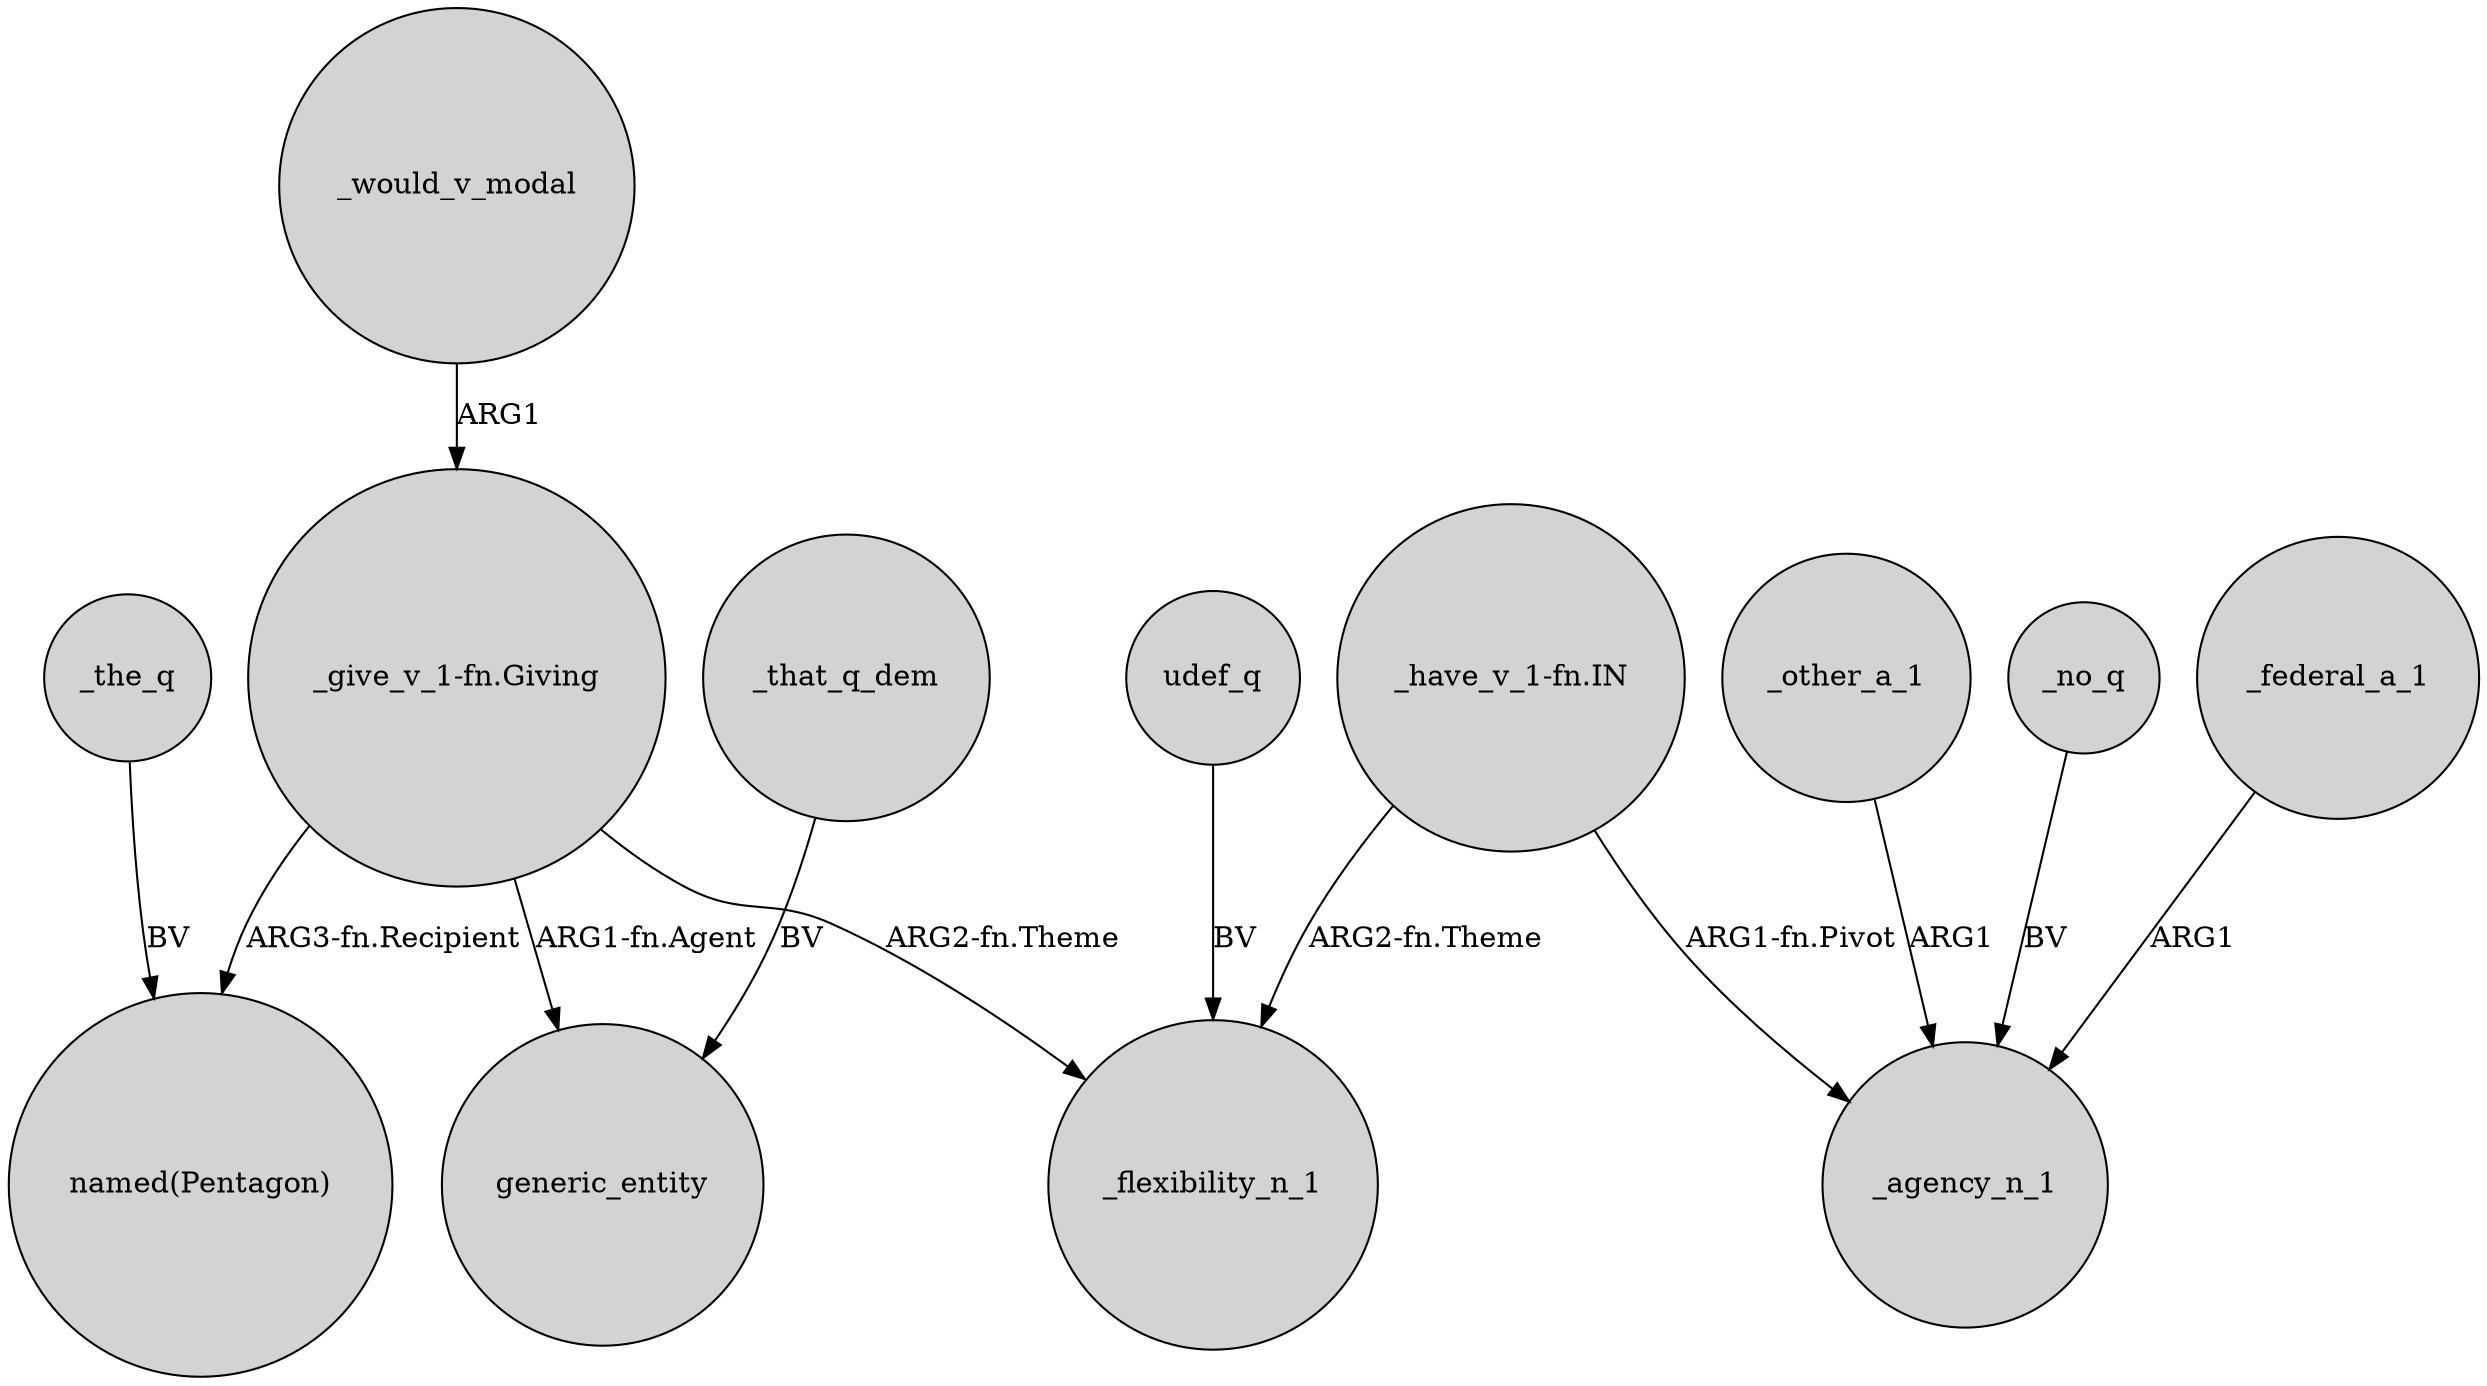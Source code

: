digraph {
	node [shape=circle style=filled]
	"_give_v_1-fn.Giving" -> "named(Pentagon)" [label="ARG3-fn.Recipient"]
	udef_q -> _flexibility_n_1 [label=BV]
	_would_v_modal -> "_give_v_1-fn.Giving" [label=ARG1]
	_the_q -> "named(Pentagon)" [label=BV]
	"_give_v_1-fn.Giving" -> generic_entity [label="ARG1-fn.Agent"]
	"_have_v_1-fn.IN" -> _agency_n_1 [label="ARG1-fn.Pivot"]
	_that_q_dem -> generic_entity [label=BV]
	"_give_v_1-fn.Giving" -> _flexibility_n_1 [label="ARG2-fn.Theme"]
	_no_q -> _agency_n_1 [label=BV]
	"_have_v_1-fn.IN" -> _flexibility_n_1 [label="ARG2-fn.Theme"]
	_federal_a_1 -> _agency_n_1 [label=ARG1]
	_other_a_1 -> _agency_n_1 [label=ARG1]
}
